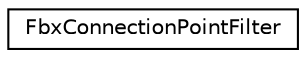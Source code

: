 digraph "クラス階層図"
{
  edge [fontname="Helvetica",fontsize="10",labelfontname="Helvetica",labelfontsize="10"];
  node [fontname="Helvetica",fontsize="10",shape=record];
  rankdir="LR";
  Node0 [label="FbxConnectionPointFilter",height=0.2,width=0.4,color="black", fillcolor="white", style="filled",URL="$class_fbx_connection_point_filter.html"];
}
